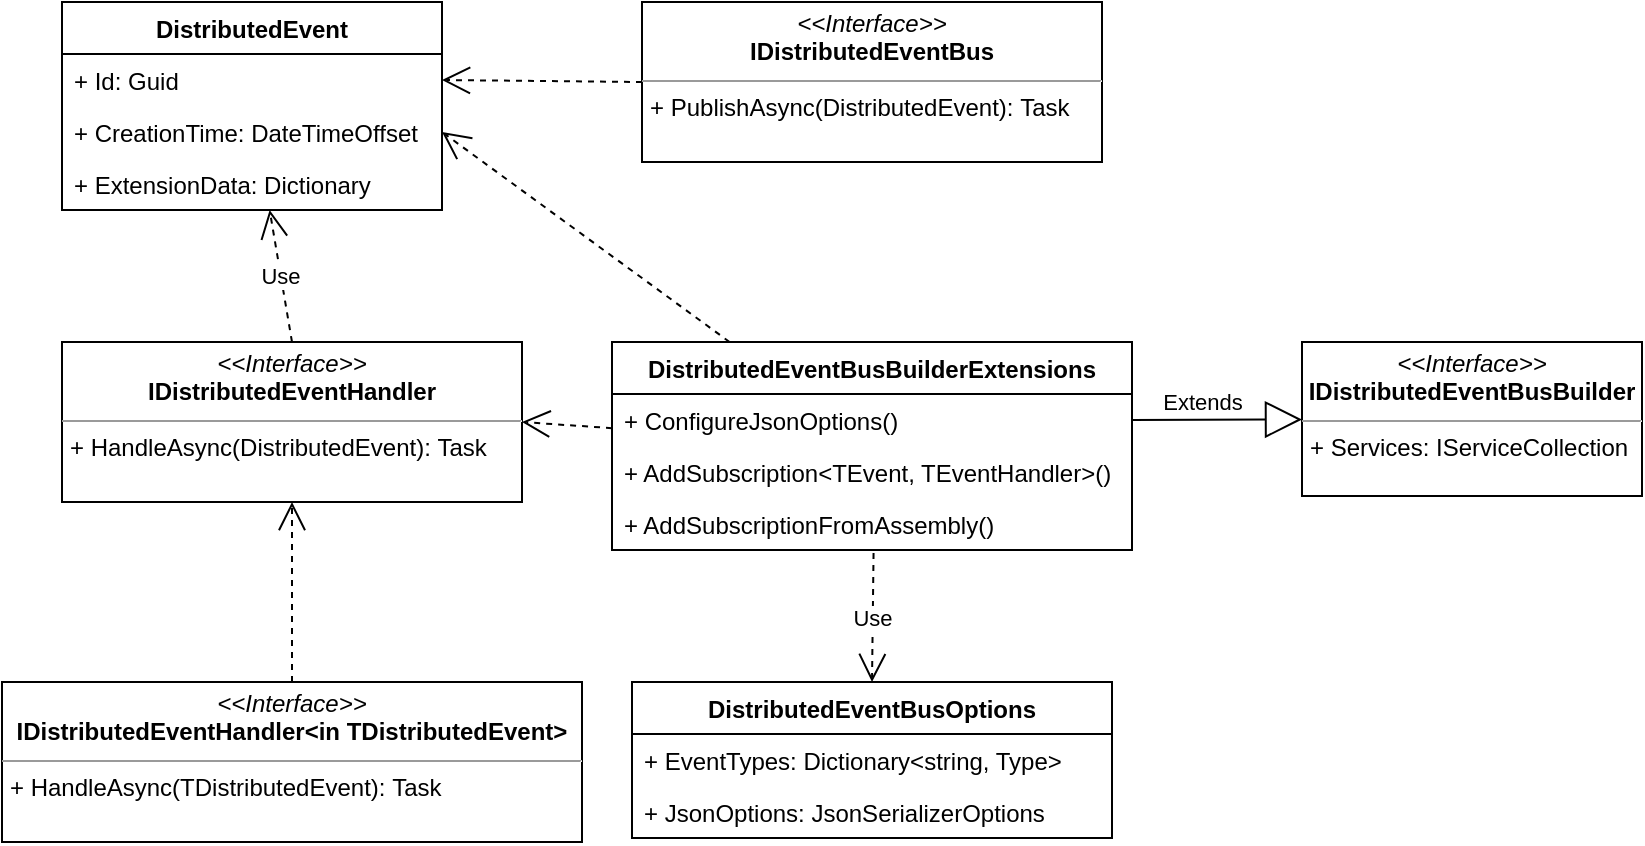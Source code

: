 <mxfile>
    <diagram id="GZNkEDCCFShen_H2Mp6i" name="Abstractions">
        <mxGraphModel dx="1657" dy="756" grid="1" gridSize="10" guides="1" tooltips="1" connect="1" arrows="1" fold="1" page="1" pageScale="1" pageWidth="850" pageHeight="1100" math="0" shadow="0">
            <root>
                <mxCell id="0"/>
                <mxCell id="1" parent="0"/>
                <mxCell id="3" value="DistributedEvent" style="swimlane;fontStyle=1;align=center;verticalAlign=top;childLayout=stackLayout;horizontal=1;startSize=26;horizontalStack=0;resizeParent=1;resizeParentMax=0;resizeLast=0;collapsible=0;marginBottom=0;points=[[0,0,0,0,0],[0,0.25,0,0,0],[0,0.5,0,0,0],[0,0.75,0,0,0],[0,1,0,0,0],[0.25,0,0,0,0],[0.25,1,0,0,0],[0.5,0,0,0,0],[0.5,1,0,0,0],[0.75,0,0,0,0],[0.75,1,0,0,0],[1,0,0,0,0],[1,0.25,0,0,0],[1,0.5,0,0,0],[1,0.75,0,0,0],[1,1,0,0,0]];" vertex="1" parent="1">
                    <mxGeometry x="50" y="30" width="190" height="104" as="geometry"/>
                </mxCell>
                <mxCell id="4" value="+ Id: Guid" style="text;strokeColor=none;fillColor=none;align=left;verticalAlign=top;spacingLeft=4;spacingRight=4;overflow=hidden;rotatable=0;points=[[0,0.5],[1,0.5]];portConstraint=eastwest;" vertex="1" parent="3">
                    <mxGeometry y="26" width="190" height="26" as="geometry"/>
                </mxCell>
                <mxCell id="9" value="+ CreationTime: DateTimeOffset" style="text;strokeColor=none;fillColor=none;align=left;verticalAlign=top;spacingLeft=4;spacingRight=4;overflow=hidden;rotatable=0;points=[[0,0.5],[1,0.5]];portConstraint=eastwest;" vertex="1" parent="3">
                    <mxGeometry y="52" width="190" height="26" as="geometry"/>
                </mxCell>
                <mxCell id="10" value="+ ExtensionData: Dictionary" style="text;strokeColor=none;fillColor=none;align=left;verticalAlign=top;spacingLeft=4;spacingRight=4;overflow=hidden;rotatable=0;points=[[0,0.5],[1,0.5]];portConstraint=eastwest;" vertex="1" parent="3">
                    <mxGeometry y="78" width="190" height="26" as="geometry"/>
                </mxCell>
                <mxCell id="11" value="DistributedEventBusBuilderExtensions" style="swimlane;fontStyle=1;align=center;verticalAlign=top;childLayout=stackLayout;horizontal=1;startSize=26;horizontalStack=0;resizeParent=1;resizeParentMax=0;resizeLast=0;collapsible=0;marginBottom=0;points=[[0,0,0,0,0],[0,0.25,0,0,0],[0,0.5,0,0,0],[0,0.75,0,0,0],[0,1,0,0,0],[0.25,0,0,0,0],[0.25,1,0,0,0],[0.5,0,0,0,0],[0.5,1,0,0,0],[0.75,0,0,0,0],[0.75,1,0,0,0],[1,0,0,0,0],[1,0.25,0,0,0],[1,0.5,0,0,0],[1,0.75,0,0,0],[1,1,0,0,0]];" vertex="1" parent="1">
                    <mxGeometry x="325" y="200" width="260" height="104" as="geometry"/>
                </mxCell>
                <mxCell id="16" value="+ ConfigureJsonOptions()" style="text;strokeColor=none;fillColor=none;align=left;verticalAlign=top;spacingLeft=4;spacingRight=4;overflow=hidden;rotatable=0;points=[[0,0.5],[1,0.5]];portConstraint=eastwest;" vertex="1" parent="11">
                    <mxGeometry y="26" width="260" height="26" as="geometry"/>
                </mxCell>
                <mxCell id="25" value="+ AddSubscription&lt;TEvent, TEventHandler&gt;()" style="text;strokeColor=none;fillColor=none;align=left;verticalAlign=top;spacingLeft=4;spacingRight=4;overflow=hidden;rotatable=0;points=[[0,0.5],[1,0.5]];portConstraint=eastwest;" vertex="1" parent="11">
                    <mxGeometry y="52" width="260" height="26" as="geometry"/>
                </mxCell>
                <mxCell id="26" value="+ AddSubscriptionFromAssembly()" style="text;strokeColor=none;fillColor=none;align=left;verticalAlign=top;spacingLeft=4;spacingRight=4;overflow=hidden;rotatable=0;points=[[0,0.5],[1,0.5]];portConstraint=eastwest;" vertex="1" parent="11">
                    <mxGeometry y="78" width="260" height="26" as="geometry"/>
                </mxCell>
                <mxCell id="17" value="DistributedEventBusOptions" style="swimlane;fontStyle=1;align=center;verticalAlign=top;childLayout=stackLayout;horizontal=1;startSize=26;horizontalStack=0;resizeParent=1;resizeParentMax=0;resizeLast=0;collapsible=0;marginBottom=0;" vertex="1" parent="1">
                    <mxGeometry x="335" y="370" width="240" height="78" as="geometry"/>
                </mxCell>
                <mxCell id="18" value="+ EventTypes: Dictionary&lt;string, Type&gt;" style="text;strokeColor=none;fillColor=none;align=left;verticalAlign=top;spacingLeft=4;spacingRight=4;overflow=hidden;rotatable=0;points=[[0,0.5],[1,0.5]];portConstraint=eastwest;" vertex="1" parent="17">
                    <mxGeometry y="26" width="240" height="26" as="geometry"/>
                </mxCell>
                <mxCell id="19" value="+ JsonOptions: JsonSerializerOptions" style="text;strokeColor=none;fillColor=none;align=left;verticalAlign=top;spacingLeft=4;spacingRight=4;overflow=hidden;rotatable=0;points=[[0,0.5],[1,0.5]];portConstraint=eastwest;" vertex="1" parent="17">
                    <mxGeometry y="52" width="240" height="26" as="geometry"/>
                </mxCell>
                <mxCell id="22" value="&lt;p style=&quot;margin:0px;margin-top:4px;text-align:center;&quot;&gt;&lt;i&gt;&amp;lt;&amp;lt;Interface&amp;gt;&amp;gt;&lt;/i&gt;&lt;br&gt;&lt;b style=&quot;border-color: var(--border-color);&quot;&gt;IDistributedEventBus&lt;/b&gt;&lt;/p&gt;&lt;hr size=&quot;1&quot;&gt;&lt;p style=&quot;margin:0px;margin-left:4px;&quot;&gt;+ PublishAsync(DistributedEvent):&amp;nbsp;Task&lt;br&gt;&lt;/p&gt;" style="verticalAlign=top;align=left;overflow=fill;fontSize=12;fontFamily=Helvetica;html=1;" vertex="1" parent="1">
                    <mxGeometry x="340" y="30" width="230" height="80" as="geometry"/>
                </mxCell>
                <mxCell id="23" value="&lt;p style=&quot;margin:0px;margin-top:4px;text-align:center;&quot;&gt;&lt;i&gt;&amp;lt;&amp;lt;Interface&amp;gt;&amp;gt;&lt;/i&gt;&lt;br&gt;&lt;b&gt;IDistributedEventBusBuilder&lt;/b&gt;&lt;br&gt;&lt;/p&gt;&lt;hr size=&quot;1&quot;&gt;&lt;p style=&quot;margin:0px;margin-left:4px;&quot;&gt;+ Services: IServiceCollection&lt;/p&gt;" style="verticalAlign=top;align=left;overflow=fill;fontSize=12;fontFamily=Helvetica;html=1;" vertex="1" parent="1">
                    <mxGeometry x="670" y="200" width="170" height="77" as="geometry"/>
                </mxCell>
                <mxCell id="29" value="Extends" style="endArrow=block;endSize=16;endFill=0;html=1;exitX=1;exitY=0.5;exitDx=0;exitDy=0;" edge="1" parent="1" source="16" target="23">
                    <mxGeometry x="-0.176" y="9" width="160" relative="1" as="geometry">
                        <mxPoint x="568" y="239.0" as="sourcePoint"/>
                        <mxPoint x="658" y="238.743" as="targetPoint"/>
                        <mxPoint as="offset"/>
                    </mxGeometry>
                </mxCell>
                <mxCell id="31" value="Use" style="endArrow=open;endSize=12;dashed=1;html=1;entryX=0.5;entryY=0;entryDx=0;entryDy=0;exitX=0.503;exitY=1.056;exitDx=0;exitDy=0;exitPerimeter=0;" edge="1" parent="1" source="26" target="17">
                    <mxGeometry width="160" relative="1" as="geometry">
                        <mxPoint x="270" y="341" as="sourcePoint"/>
                        <mxPoint x="420" y="351" as="targetPoint"/>
                    </mxGeometry>
                </mxCell>
                <mxCell id="32" value="&lt;p style=&quot;margin:0px;margin-top:4px;text-align:center;&quot;&gt;&lt;i&gt;&amp;lt;&amp;lt;Interface&amp;gt;&amp;gt;&lt;/i&gt;&lt;br&gt;&lt;b style=&quot;border-color: var(--border-color);&quot;&gt;IDistributedEventHandler&lt;/b&gt;&lt;/p&gt;&lt;hr size=&quot;1&quot;&gt;&lt;p style=&quot;margin:0px;margin-left:4px;&quot;&gt;+ HandleAsync(DistributedEvent):&amp;nbsp;Task&lt;br&gt;&lt;/p&gt;" style="verticalAlign=top;align=left;overflow=fill;fontSize=12;fontFamily=Helvetica;html=1;" vertex="1" parent="1">
                    <mxGeometry x="50" y="200" width="230" height="80" as="geometry"/>
                </mxCell>
                <mxCell id="33" value="&lt;p style=&quot;margin:0px;margin-top:4px;text-align:center;&quot;&gt;&lt;i&gt;&amp;lt;&amp;lt;Interface&amp;gt;&amp;gt;&lt;/i&gt;&lt;br&gt;&lt;b style=&quot;border-color: var(--border-color);&quot;&gt;IDistributedEventHandler&amp;lt;in TDistributedEvent&amp;gt;&lt;/b&gt;&lt;/p&gt;&lt;hr size=&quot;1&quot;&gt;&lt;p style=&quot;margin:0px;margin-left:4px;&quot;&gt;+ HandleAsync(TDistributedEvent):&amp;nbsp;Task&lt;br&gt;&lt;/p&gt;" style="verticalAlign=top;align=left;overflow=fill;fontSize=12;fontFamily=Helvetica;html=1;" vertex="1" parent="1">
                    <mxGeometry x="20" y="370" width="290" height="80" as="geometry"/>
                </mxCell>
                <mxCell id="34" value="" style="endArrow=open;endSize=12;dashed=1;html=1;entryX=0.5;entryY=1;entryDx=0;entryDy=0;exitX=0.5;exitY=0;exitDx=0;exitDy=0;" edge="1" parent="1" source="33" target="32">
                    <mxGeometry width="160" relative="1" as="geometry">
                        <mxPoint x="270.38" y="330.834" as="sourcePoint"/>
                        <mxPoint x="270.0" y="421" as="targetPoint"/>
                    </mxGeometry>
                </mxCell>
                <mxCell id="35" value="" style="endArrow=open;endSize=12;dashed=1;html=1;entryX=1;entryY=0.5;entryDx=0;entryDy=0;exitX=0;exitY=0.5;exitDx=0;exitDy=0;" edge="1" parent="1" source="22" target="4">
                    <mxGeometry width="160" relative="1" as="geometry">
                        <mxPoint x="675" y="531" as="sourcePoint"/>
                        <mxPoint x="675" y="471" as="targetPoint"/>
                    </mxGeometry>
                </mxCell>
                <mxCell id="38" value="Use" style="endArrow=open;endSize=12;dashed=1;html=1;exitX=0.5;exitY=0;exitDx=0;exitDy=0;" edge="1" parent="1" source="32" target="3">
                    <mxGeometry width="160" relative="1" as="geometry">
                        <mxPoint x="460" y="224" as="sourcePoint"/>
                        <mxPoint x="260" y="161" as="targetPoint"/>
                    </mxGeometry>
                </mxCell>
                <mxCell id="39" value="" style="endArrow=open;endSize=12;dashed=1;html=1;entryX=1;entryY=0.5;entryDx=0;entryDy=0;" edge="1" parent="1" source="11" target="9">
                    <mxGeometry width="160" relative="1" as="geometry">
                        <mxPoint x="350" y="80" as="sourcePoint"/>
                        <mxPoint x="270" y="79" as="targetPoint"/>
                    </mxGeometry>
                </mxCell>
                <mxCell id="40" value="" style="endArrow=open;endSize=12;dashed=1;html=1;entryX=1;entryY=0.5;entryDx=0;entryDy=0;" edge="1" parent="1" source="11" target="32">
                    <mxGeometry width="160" relative="1" as="geometry">
                        <mxPoint x="358.931" y="201.0" as="sourcePoint"/>
                        <mxPoint x="280.0" y="263.164" as="targetPoint"/>
                    </mxGeometry>
                </mxCell>
            </root>
        </mxGraphModel>
    </diagram>
    <diagram id="5Iy73rnOH3ToJiH6Ae3O" name="DaprComponent">
        <mxGraphModel dx="1988" dy="907" grid="1" gridSize="10" guides="1" tooltips="1" connect="1" arrows="1" fold="1" page="1" pageScale="1" pageWidth="850" pageHeight="1100" math="0" shadow="0">
            <root>
                <mxCell id="0"/>
                <mxCell id="1" parent="0"/>
                <mxCell id="lCkzFBFwKmhgP9nTGvPl-6" value="DistributedEvents.Abstractions" style="shape=folder;fontStyle=1;spacingTop=10;tabWidth=40;tabHeight=14;tabPosition=left;html=1;" vertex="1" parent="1">
                    <mxGeometry x="275" y="40" width="240" height="100" as="geometry"/>
                </mxCell>
                <mxCell id="lCkzFBFwKmhgP9nTGvPl-9" style="edgeStyle=none;html=1;entryX=0.5;entryY=1;entryDx=0;entryDy=0;entryPerimeter=0;exitX=0;exitY=0;exitDx=140;exitDy=14;exitPerimeter=0;" edge="1" parent="1" source="lCkzFBFwKmhgP9nTGvPl-7" target="lCkzFBFwKmhgP9nTGvPl-6">
                    <mxGeometry relative="1" as="geometry"/>
                </mxCell>
                <mxCell id="lCkzFBFwKmhgP9nTGvPl-16" style="edgeStyle=none;html=1;entryX=0.5;entryY=0;entryDx=0;entryDy=0;dashed=1;exitX=0.5;exitY=1;exitDx=0;exitDy=0;exitPerimeter=0;" edge="1" parent="1" source="lCkzFBFwKmhgP9nTGvPl-7" target="qrFOGgYpBt_yP7xDnHew-2">
                    <mxGeometry relative="1" as="geometry">
                        <mxPoint x="260" y="310" as="sourcePoint"/>
                        <mxPoint x="235" y="400" as="targetPoint"/>
                    </mxGeometry>
                </mxCell>
                <mxCell id="lCkzFBFwKmhgP9nTGvPl-7" value="DistributedEvents.Dapr" style="shape=folder;fontStyle=1;spacingTop=10;tabWidth=40;tabHeight=14;tabPosition=left;html=1;" vertex="1" parent="1">
                    <mxGeometry x="195" y="230" width="170" height="80" as="geometry"/>
                </mxCell>
                <mxCell id="lCkzFBFwKmhgP9nTGvPl-10" style="edgeStyle=none;html=1;entryX=0.5;entryY=1;entryDx=0;entryDy=0;entryPerimeter=0;exitX=0;exitY=0;exitDx=110;exitDy=14;exitPerimeter=0;" edge="1" parent="1" source="lCkzFBFwKmhgP9nTGvPl-8" target="lCkzFBFwKmhgP9nTGvPl-6">
                    <mxGeometry relative="1" as="geometry"/>
                </mxCell>
                <mxCell id="lCkzFBFwKmhgP9nTGvPl-8" value="DistributedEvents.RabbitMQ" style="shape=folder;fontStyle=1;spacingTop=10;tabWidth=40;tabHeight=14;tabPosition=left;html=1;" vertex="1" parent="1">
                    <mxGeometry x="425" y="230" width="180" height="80" as="geometry"/>
                </mxCell>
                <mxCell id="qrFOGgYpBt_yP7xDnHew-6" style="edgeStyle=none;html=1;entryX=0.5;entryY=0;entryDx=0;entryDy=0;dashed=1;exitX=0.5;exitY=1;exitDx=0;exitDy=0;" edge="1" parent="1" source="qrFOGgYpBt_yP7xDnHew-2" target="qrFOGgYpBt_yP7xDnHew-4">
                    <mxGeometry relative="1" as="geometry"/>
                </mxCell>
                <mxCell id="qrFOGgYpBt_yP7xDnHew-9" style="edgeStyle=none;html=1;dashed=1;exitX=0.5;exitY=1;exitDx=0;exitDy=0;" edge="1" parent="1" source="qrFOGgYpBt_yP7xDnHew-2" target="qrFOGgYpBt_yP7xDnHew-7">
                    <mxGeometry relative="1" as="geometry"/>
                </mxCell>
                <mxCell id="qrFOGgYpBt_yP7xDnHew-13" style="edgeStyle=none;html=1;dashed=1;exitX=0.5;exitY=1;exitDx=0;exitDy=0;entryX=0.5;entryY=0;entryDx=0;entryDy=0;" edge="1" parent="1" source="qrFOGgYpBt_yP7xDnHew-2" target="qrFOGgYpBt_yP7xDnHew-10">
                    <mxGeometry relative="1" as="geometry"/>
                </mxCell>
                <mxCell id="qrFOGgYpBt_yP7xDnHew-2" value="&lt;b&gt;Dapr&lt;/b&gt;" style="html=1;dropTarget=0;" vertex="1" parent="1">
                    <mxGeometry x="190" y="360" width="180" height="90" as="geometry"/>
                </mxCell>
                <mxCell id="qrFOGgYpBt_yP7xDnHew-3" value="" style="shape=module;jettyWidth=8;jettyHeight=4;" vertex="1" parent="qrFOGgYpBt_yP7xDnHew-2">
                    <mxGeometry x="1" width="20" height="20" relative="1" as="geometry">
                        <mxPoint x="-27" y="7" as="offset"/>
                    </mxGeometry>
                </mxCell>
                <mxCell id="qrFOGgYpBt_yP7xDnHew-4" value="&lt;b&gt;RabbitMQ&lt;/b&gt;" style="html=1;dropTarget=0;" vertex="1" parent="1">
                    <mxGeometry x="40" y="540" width="150" height="80" as="geometry"/>
                </mxCell>
                <mxCell id="qrFOGgYpBt_yP7xDnHew-5" value="" style="shape=module;jettyWidth=8;jettyHeight=4;" vertex="1" parent="qrFOGgYpBt_yP7xDnHew-4">
                    <mxGeometry x="1" width="20" height="20" relative="1" as="geometry">
                        <mxPoint x="-27" y="7" as="offset"/>
                    </mxGeometry>
                </mxCell>
                <mxCell id="qrFOGgYpBt_yP7xDnHew-7" value="&lt;b&gt;RocketMQ&lt;/b&gt;" style="html=1;dropTarget=0;" vertex="1" parent="1">
                    <mxGeometry x="205" y="540" width="150" height="80" as="geometry"/>
                </mxCell>
                <mxCell id="qrFOGgYpBt_yP7xDnHew-8" value="" style="shape=module;jettyWidth=8;jettyHeight=4;" vertex="1" parent="qrFOGgYpBt_yP7xDnHew-7">
                    <mxGeometry x="1" width="20" height="20" relative="1" as="geometry">
                        <mxPoint x="-27" y="7" as="offset"/>
                    </mxGeometry>
                </mxCell>
                <mxCell id="qrFOGgYpBt_yP7xDnHew-10" value="&lt;b&gt;Kafka&lt;/b&gt;" style="html=1;dropTarget=0;" vertex="1" parent="1">
                    <mxGeometry x="370" y="540" width="150" height="80" as="geometry"/>
                </mxCell>
                <mxCell id="qrFOGgYpBt_yP7xDnHew-11" value="" style="shape=module;jettyWidth=8;jettyHeight=4;" vertex="1" parent="qrFOGgYpBt_yP7xDnHew-10">
                    <mxGeometry x="1" width="20" height="20" relative="1" as="geometry">
                        <mxPoint x="-27" y="7" as="offset"/>
                    </mxGeometry>
                </mxCell>
            </root>
        </mxGraphModel>
    </diagram>
    <diagram id="2bK7JD2g6HvHQv5-KyfL" name="DaprEndpoint">
        <mxGraphModel dx="2838" dy="907" grid="1" gridSize="10" guides="1" tooltips="1" connect="1" arrows="1" fold="1" page="1" pageScale="1" pageWidth="850" pageHeight="1100" math="0" shadow="0">
            <root>
                <mxCell id="0"/>
                <mxCell id="1" parent="0"/>
                <mxCell id="H8id0UTaB7-U58Aw1CfD-9" style="edgeStyle=none;html=1;dashed=1;entryX=0.5;entryY=0;entryDx=0;entryDy=0;" edge="1" parent="1" source="H8id0UTaB7-U58Aw1CfD-1" target="rDk485bpBtRy-AMmMzJn-6">
                    <mxGeometry relative="1" as="geometry"/>
                </mxCell>
                <mxCell id="e1DpyBESFUoYNDpIT6ks-6" value="&lt;b&gt;Service 1&lt;/b&gt;" style="rounded=0;whiteSpace=wrap;html=1;container=1;recursiveResize=0;collapsible=0;labelPosition=center;verticalLabelPosition=top;align=center;verticalAlign=bottom;" vertex="1" parent="1">
                    <mxGeometry x="-810" y="40" width="230" height="410" as="geometry"/>
                </mxCell>
                <mxCell id="eXSiLpujtRKl2ViW0h1m-1" value="&lt;b style=&quot;border-color: var(--border-color);&quot;&gt;IDistributedEventBus&lt;/b&gt;" style="rounded=0;whiteSpace=wrap;html=1;" vertex="1" parent="e1DpyBESFUoYNDpIT6ks-6">
                    <mxGeometry x="30" y="150" width="170" height="60" as="geometry"/>
                </mxCell>
                <mxCell id="rDk485bpBtRy-AMmMzJn-3" value="&lt;b style=&quot;border-color: var(--border-color);&quot;&gt;DaprDistributedEventBus&lt;/b&gt;" style="rounded=0;whiteSpace=wrap;html=1;" vertex="1" parent="e1DpyBESFUoYNDpIT6ks-6">
                    <mxGeometry x="30" y="240" width="170" height="60" as="geometry"/>
                </mxCell>
                <mxCell id="H8id0UTaB7-U58Aw1CfD-3" style="edgeStyle=none;html=1;entryX=0.5;entryY=0;entryDx=0;entryDy=0;dashed=1;" edge="1" parent="e1DpyBESFUoYNDpIT6ks-6" source="eXSiLpujtRKl2ViW0h1m-1" target="rDk485bpBtRy-AMmMzJn-3">
                    <mxGeometry relative="1" as="geometry"/>
                </mxCell>
                <mxCell id="H8id0UTaB7-U58Aw1CfD-6" value="&lt;b style=&quot;border-color: var(--border-color);&quot;&gt;DaprClient&lt;/b&gt;" style="rounded=0;whiteSpace=wrap;html=1;fillColor=rgb(255, 255, 255);" vertex="1" parent="e1DpyBESFUoYNDpIT6ks-6">
                    <mxGeometry x="30" y="330" width="170" height="60" as="geometry"/>
                </mxCell>
                <mxCell id="H8id0UTaB7-U58Aw1CfD-7" value="" style="edgeStyle=none;html=1;dashed=1;" edge="1" parent="e1DpyBESFUoYNDpIT6ks-6" source="rDk485bpBtRy-AMmMzJn-3" target="H8id0UTaB7-U58Aw1CfD-6">
                    <mxGeometry relative="1" as="geometry"/>
                </mxCell>
                <mxCell id="e1DpyBESFUoYNDpIT6ks-10" style="edgeStyle=none;html=1;entryX=0.5;entryY=0;entryDx=0;entryDy=0;dashed=1;" edge="1" parent="e1DpyBESFUoYNDpIT6ks-6" source="e1DpyBESFUoYNDpIT6ks-9" target="eXSiLpujtRKl2ViW0h1m-1">
                    <mxGeometry relative="1" as="geometry"/>
                </mxCell>
                <mxCell id="e1DpyBESFUoYNDpIT6ks-9" value="&lt;span style=&quot;font-weight: 700;&quot;&gt;DistributedEvent&lt;/span&gt;" style="shape=hexagon;perimeter=hexagonPerimeter2;whiteSpace=wrap;html=1;fixedSize=1;" vertex="1" parent="e1DpyBESFUoYNDpIT6ks-6">
                    <mxGeometry x="55" y="20" width="120" height="60" as="geometry"/>
                </mxCell>
                <mxCell id="rDk485bpBtRy-AMmMzJn-6" value="&lt;b style=&quot;border-color: var(--border-color);&quot;&gt;RabbitMQ&lt;/b&gt;" style="rounded=0;whiteSpace=wrap;html=1;fillColor=rgb(255, 255, 255);" vertex="1" parent="1">
                    <mxGeometry x="-610" y="610" width="225" height="60" as="geometry"/>
                </mxCell>
                <mxCell id="rDk485bpBtRy-AMmMzJn-7" value="" style="edgeStyle=none;html=1;dashed=1;entryX=0.5;entryY=0;entryDx=0;entryDy=0;" edge="1" parent="1" source="rDk485bpBtRy-AMmMzJn-1" target="rDk485bpBtRy-AMmMzJn-6">
                    <mxGeometry relative="1" as="geometry"/>
                </mxCell>
                <mxCell id="e1DpyBESFUoYNDpIT6ks-11" value="&lt;b&gt;Service 2&lt;/b&gt;" style="rounded=0;whiteSpace=wrap;html=1;container=1;recursiveResize=0;collapsible=0;labelPosition=center;verticalLabelPosition=top;align=center;verticalAlign=bottom;" vertex="1" parent="1">
                    <mxGeometry x="-530" y="40" width="450" height="410" as="geometry"/>
                </mxCell>
                <mxCell id="H8id0UTaB7-U58Aw1CfD-10" value="&lt;b style=&quot;border-color: var(--border-color);&quot;&gt;DistributedEvent1Handler&lt;/b&gt;" style="rounded=0;whiteSpace=wrap;html=1;" vertex="1" parent="e1DpyBESFUoYNDpIT6ks-11">
                    <mxGeometry x="25" y="70" width="180" height="60" as="geometry"/>
                </mxCell>
                <mxCell id="H8id0UTaB7-U58Aw1CfD-11" value="&lt;b style=&quot;border-color: var(--border-color);&quot;&gt;DistributedEvent2Handler&lt;/b&gt;" style="rounded=0;whiteSpace=wrap;html=1;" vertex="1" parent="e1DpyBESFUoYNDpIT6ks-11">
                    <mxGeometry x="230" y="70" width="180" height="60" as="geometry"/>
                </mxCell>
                <mxCell id="e1DpyBESFUoYNDpIT6ks-4" style="edgeStyle=none;html=1;entryX=0.5;entryY=1;entryDx=0;entryDy=0;dashed=1;" edge="1" parent="e1DpyBESFUoYNDpIT6ks-11" source="e1DpyBESFUoYNDpIT6ks-1" target="H8id0UTaB7-U58Aw1CfD-10">
                    <mxGeometry relative="1" as="geometry"/>
                </mxCell>
                <mxCell id="e1DpyBESFUoYNDpIT6ks-5" style="edgeStyle=none;html=1;entryX=0.5;entryY=1;entryDx=0;entryDy=0;dashed=1;" edge="1" parent="e1DpyBESFUoYNDpIT6ks-11" source="e1DpyBESFUoYNDpIT6ks-1" target="H8id0UTaB7-U58Aw1CfD-11">
                    <mxGeometry relative="1" as="geometry"/>
                </mxCell>
                <mxCell id="e1DpyBESFUoYNDpIT6ks-1" value="&lt;b&gt;DaprEndpoint&lt;/b&gt;" style="rounded=0;whiteSpace=wrap;html=1;" vertex="1" parent="e1DpyBESFUoYNDpIT6ks-11">
                    <mxGeometry x="135" y="250" width="180" height="60" as="geometry"/>
                </mxCell>
                <mxCell id="e1DpyBESFUoYNDpIT6ks-3" value="HTTP" style="text;html=1;align=center;verticalAlign=middle;resizable=0;points=[];autosize=1;strokeColor=none;fillColor=none;fontStyle=1" vertex="1" parent="e1DpyBESFUoYNDpIT6ks-11">
                    <mxGeometry x="230" y="350" width="50" height="30" as="geometry"/>
                </mxCell>
                <mxCell id="rDk485bpBtRy-AMmMzJn-1" value="&lt;b&gt;Service 1 Dapr&lt;/b&gt;" style="rounded=0;whiteSpace=wrap;html=1;" vertex="1" parent="1">
                    <mxGeometry x="-810" y="480" width="230" height="60" as="geometry"/>
                </mxCell>
                <mxCell id="H8id0UTaB7-U58Aw1CfD-8" style="edgeStyle=none;html=1;entryX=0.5;entryY=0;entryDx=0;entryDy=0;dashed=1;" edge="1" parent="1" source="H8id0UTaB7-U58Aw1CfD-6" target="rDk485bpBtRy-AMmMzJn-1">
                    <mxGeometry relative="1" as="geometry"/>
                </mxCell>
                <mxCell id="H8id0UTaB7-U58Aw1CfD-1" value="&lt;b&gt;Service 2 Dapr&lt;/b&gt;" style="rounded=0;whiteSpace=wrap;html=1;" vertex="1" parent="1">
                    <mxGeometry x="-530" y="480" width="450" height="60" as="geometry"/>
                </mxCell>
                <mxCell id="e1DpyBESFUoYNDpIT6ks-2" style="edgeStyle=none;html=1;entryX=0.5;entryY=1;entryDx=0;entryDy=0;dashed=1;" edge="1" parent="1" source="H8id0UTaB7-U58Aw1CfD-1" target="e1DpyBESFUoYNDpIT6ks-1">
                    <mxGeometry relative="1" as="geometry"/>
                </mxCell>
            </root>
        </mxGraphModel>
    </diagram>
</mxfile>